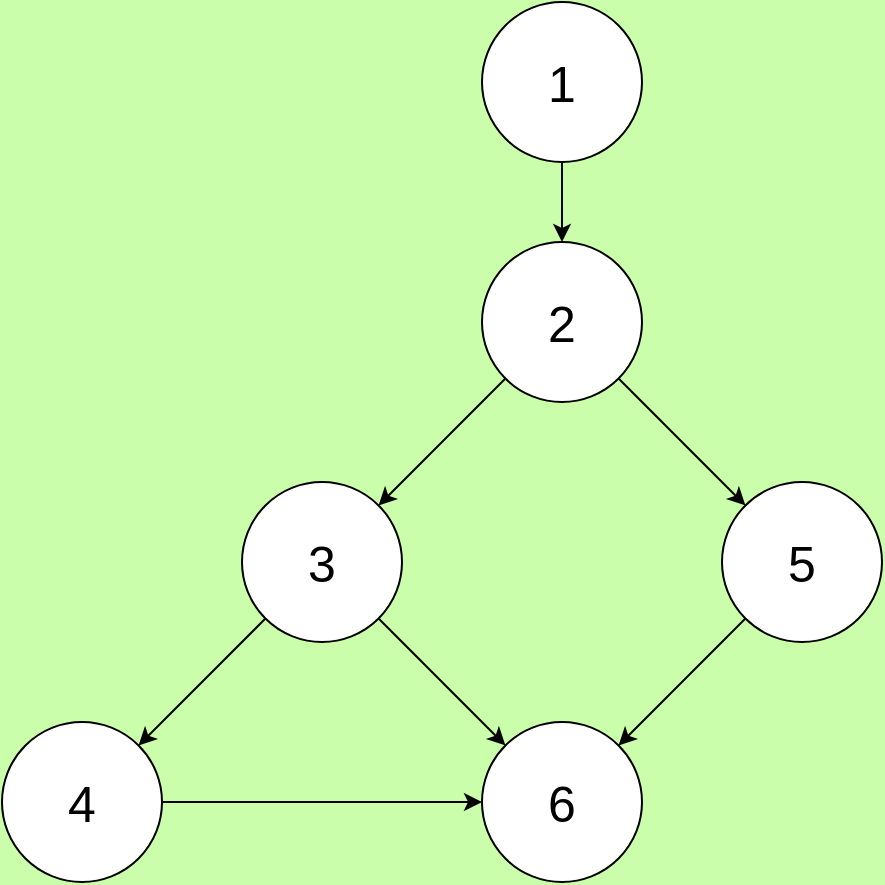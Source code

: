 <mxfile version="24.0.7" type="device">
  <diagram name="Página-1" id="gHQb96KS4q3t2H0Nk5Vd">
    <mxGraphModel dx="1912" dy="1052" grid="1" gridSize="10" guides="1" tooltips="1" connect="1" arrows="1" fold="1" page="1" pageScale="1" pageWidth="827" pageHeight="1169" background="#cafeab" math="0" shadow="0">
      <root>
        <mxCell id="0" />
        <mxCell id="1" parent="0" />
        <mxCell id="5kBc1PmtwXuqb3jVYr31-7" style="edgeStyle=orthogonalEdgeStyle;rounded=0;orthogonalLoop=1;jettySize=auto;html=1;exitX=0.5;exitY=1;exitDx=0;exitDy=0;entryX=0.5;entryY=0;entryDx=0;entryDy=0;" edge="1" parent="1" source="5kBc1PmtwXuqb3jVYr31-1" target="5kBc1PmtwXuqb3jVYr31-2">
          <mxGeometry relative="1" as="geometry" />
        </mxCell>
        <mxCell id="5kBc1PmtwXuqb3jVYr31-1" value="&lt;font style=&quot;font-size: 25px;&quot;&gt;1&lt;/font&gt;" style="ellipse;whiteSpace=wrap;html=1;aspect=fixed;" vertex="1" parent="1">
          <mxGeometry x="320" y="40" width="80" height="80" as="geometry" />
        </mxCell>
        <mxCell id="5kBc1PmtwXuqb3jVYr31-8" style="rounded=0;orthogonalLoop=1;jettySize=auto;html=1;exitX=0;exitY=1;exitDx=0;exitDy=0;entryX=1;entryY=0;entryDx=0;entryDy=0;" edge="1" parent="1" source="5kBc1PmtwXuqb3jVYr31-2" target="5kBc1PmtwXuqb3jVYr31-3">
          <mxGeometry relative="1" as="geometry" />
        </mxCell>
        <mxCell id="5kBc1PmtwXuqb3jVYr31-10" style="rounded=0;orthogonalLoop=1;jettySize=auto;html=1;exitX=1;exitY=1;exitDx=0;exitDy=0;entryX=0;entryY=0;entryDx=0;entryDy=0;" edge="1" parent="1" source="5kBc1PmtwXuqb3jVYr31-2" target="5kBc1PmtwXuqb3jVYr31-6">
          <mxGeometry relative="1" as="geometry" />
        </mxCell>
        <mxCell id="5kBc1PmtwXuqb3jVYr31-2" value="&lt;font style=&quot;font-size: 25px;&quot;&gt;2&lt;/font&gt;" style="ellipse;whiteSpace=wrap;html=1;aspect=fixed;" vertex="1" parent="1">
          <mxGeometry x="320" y="160" width="80" height="80" as="geometry" />
        </mxCell>
        <mxCell id="5kBc1PmtwXuqb3jVYr31-9" style="rounded=0;orthogonalLoop=1;jettySize=auto;html=1;exitX=0;exitY=1;exitDx=0;exitDy=0;entryX=1;entryY=0;entryDx=0;entryDy=0;" edge="1" parent="1" source="5kBc1PmtwXuqb3jVYr31-3" target="5kBc1PmtwXuqb3jVYr31-5">
          <mxGeometry relative="1" as="geometry" />
        </mxCell>
        <mxCell id="5kBc1PmtwXuqb3jVYr31-11" style="rounded=0;orthogonalLoop=1;jettySize=auto;html=1;exitX=1;exitY=1;exitDx=0;exitDy=0;entryX=0;entryY=0;entryDx=0;entryDy=0;" edge="1" parent="1" source="5kBc1PmtwXuqb3jVYr31-3" target="5kBc1PmtwXuqb3jVYr31-4">
          <mxGeometry relative="1" as="geometry" />
        </mxCell>
        <mxCell id="5kBc1PmtwXuqb3jVYr31-3" value="&lt;font style=&quot;font-size: 25px;&quot;&gt;3&lt;/font&gt;" style="ellipse;whiteSpace=wrap;html=1;aspect=fixed;" vertex="1" parent="1">
          <mxGeometry x="200" y="280" width="80" height="80" as="geometry" />
        </mxCell>
        <mxCell id="5kBc1PmtwXuqb3jVYr31-4" value="&lt;font style=&quot;font-size: 25px;&quot;&gt;6&lt;/font&gt;" style="ellipse;whiteSpace=wrap;html=1;aspect=fixed;" vertex="1" parent="1">
          <mxGeometry x="320" y="400" width="80" height="80" as="geometry" />
        </mxCell>
        <mxCell id="5kBc1PmtwXuqb3jVYr31-13" style="edgeStyle=orthogonalEdgeStyle;rounded=0;orthogonalLoop=1;jettySize=auto;html=1;exitX=1;exitY=0.5;exitDx=0;exitDy=0;entryX=0;entryY=0.5;entryDx=0;entryDy=0;" edge="1" parent="1" source="5kBc1PmtwXuqb3jVYr31-5" target="5kBc1PmtwXuqb3jVYr31-4">
          <mxGeometry relative="1" as="geometry" />
        </mxCell>
        <mxCell id="5kBc1PmtwXuqb3jVYr31-5" value="&lt;font style=&quot;font-size: 25px;&quot;&gt;4&lt;/font&gt;" style="ellipse;whiteSpace=wrap;html=1;aspect=fixed;" vertex="1" parent="1">
          <mxGeometry x="80" y="400" width="80" height="80" as="geometry" />
        </mxCell>
        <mxCell id="5kBc1PmtwXuqb3jVYr31-12" style="rounded=0;orthogonalLoop=1;jettySize=auto;html=1;exitX=0;exitY=1;exitDx=0;exitDy=0;entryX=1;entryY=0;entryDx=0;entryDy=0;" edge="1" parent="1" source="5kBc1PmtwXuqb3jVYr31-6" target="5kBc1PmtwXuqb3jVYr31-4">
          <mxGeometry relative="1" as="geometry" />
        </mxCell>
        <mxCell id="5kBc1PmtwXuqb3jVYr31-6" value="&lt;font style=&quot;font-size: 25px;&quot;&gt;5&lt;/font&gt;" style="ellipse;whiteSpace=wrap;html=1;aspect=fixed;" vertex="1" parent="1">
          <mxGeometry x="440" y="280" width="80" height="80" as="geometry" />
        </mxCell>
      </root>
    </mxGraphModel>
  </diagram>
</mxfile>

